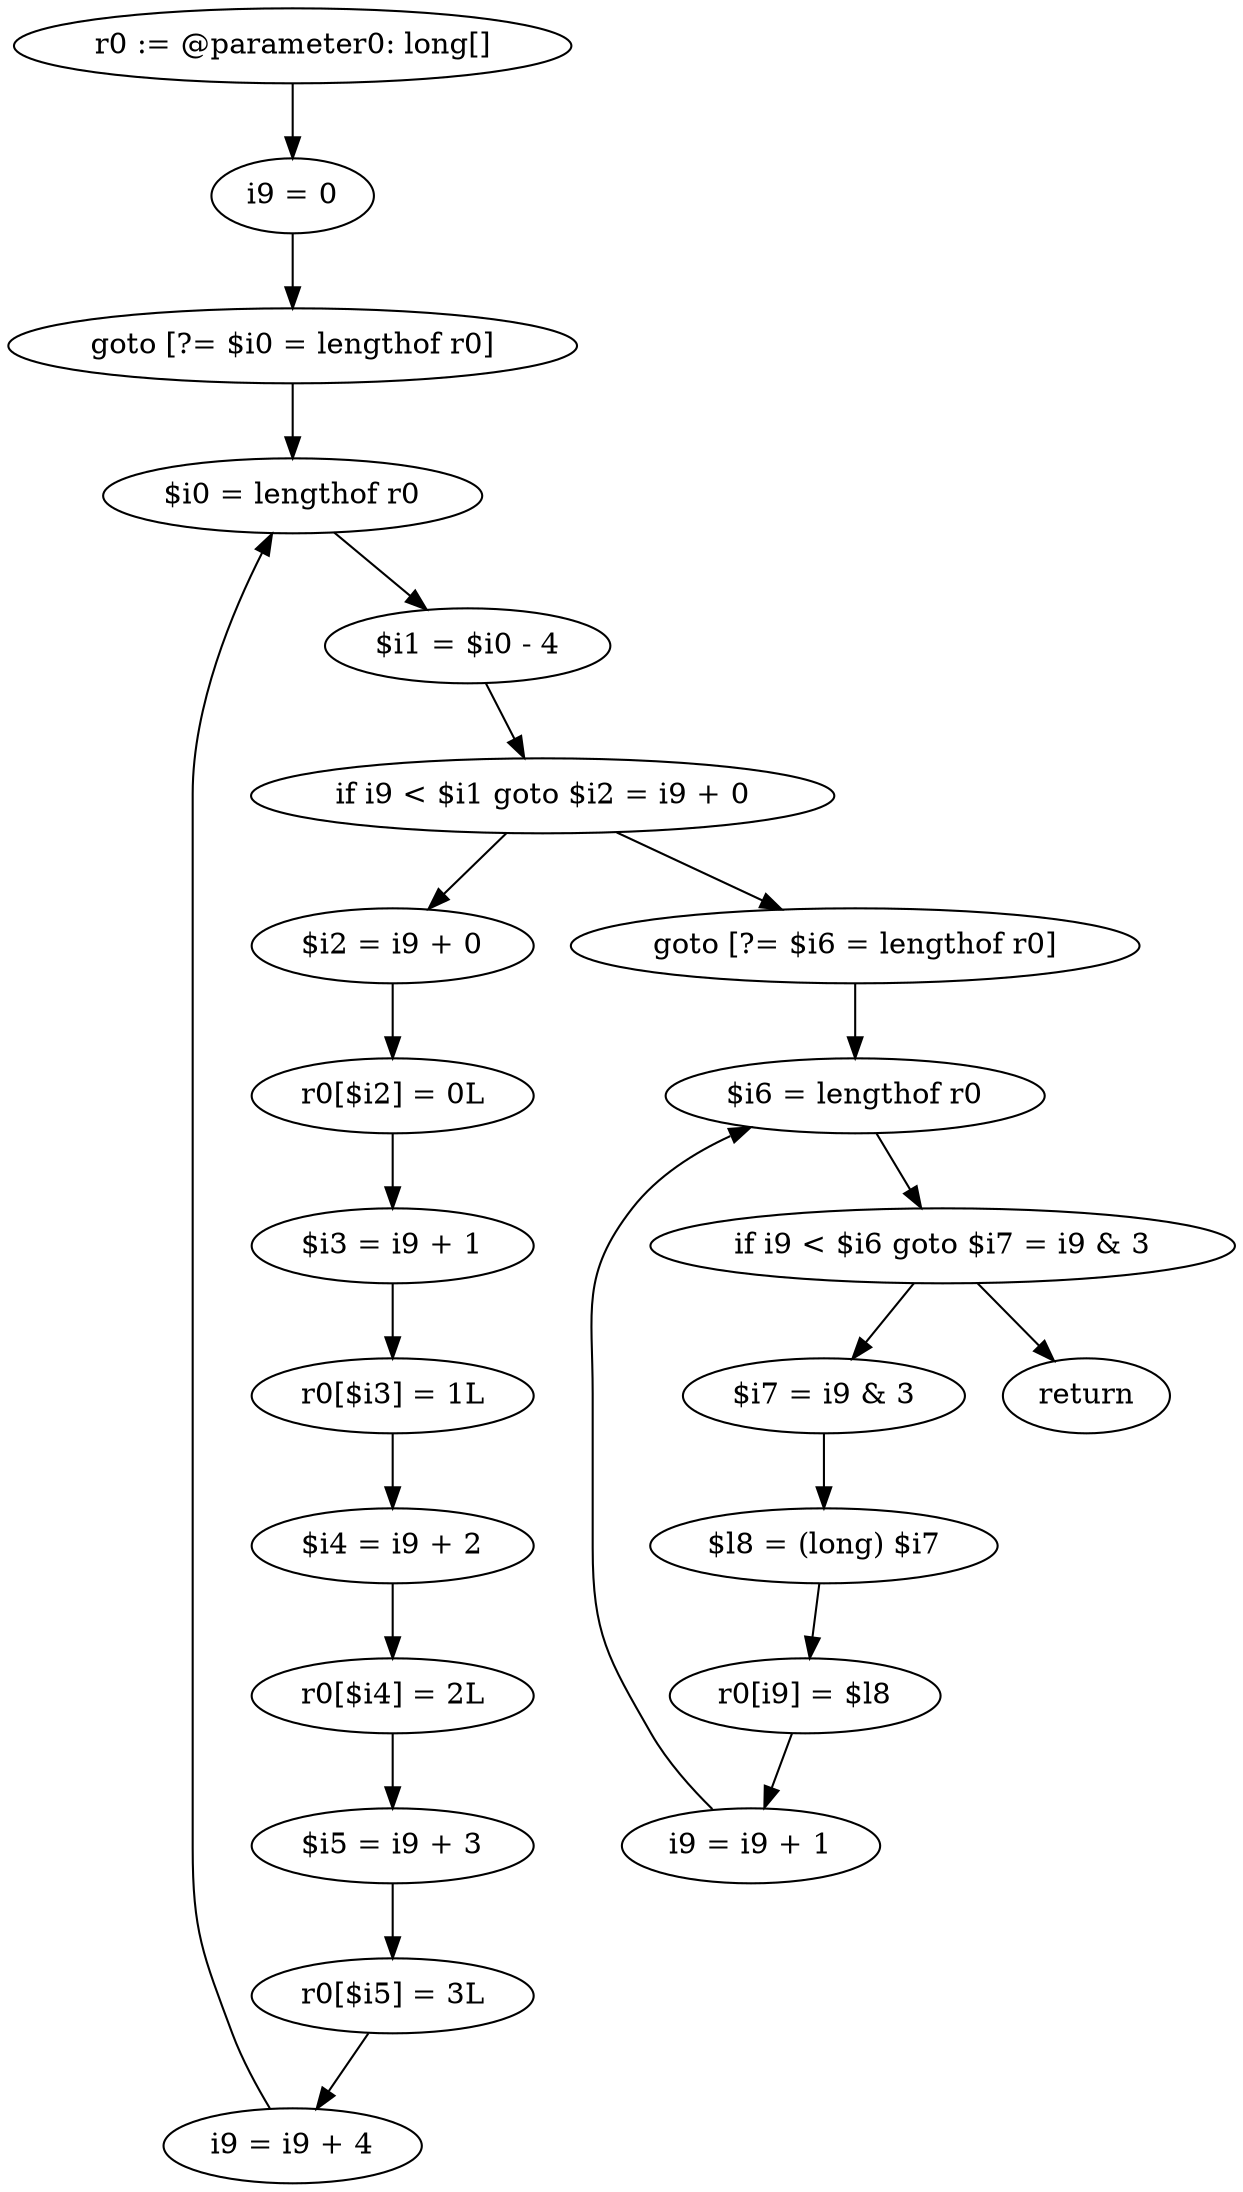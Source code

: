 digraph "unitGraph" {
    "r0 := @parameter0: long[]"
    "i9 = 0"
    "goto [?= $i0 = lengthof r0]"
    "$i2 = i9 + 0"
    "r0[$i2] = 0L"
    "$i3 = i9 + 1"
    "r0[$i3] = 1L"
    "$i4 = i9 + 2"
    "r0[$i4] = 2L"
    "$i5 = i9 + 3"
    "r0[$i5] = 3L"
    "i9 = i9 + 4"
    "$i0 = lengthof r0"
    "$i1 = $i0 - 4"
    "if i9 < $i1 goto $i2 = i9 + 0"
    "goto [?= $i6 = lengthof r0]"
    "$i7 = i9 & 3"
    "$l8 = (long) $i7"
    "r0[i9] = $l8"
    "i9 = i9 + 1"
    "$i6 = lengthof r0"
    "if i9 < $i6 goto $i7 = i9 & 3"
    "return"
    "r0 := @parameter0: long[]"->"i9 = 0";
    "i9 = 0"->"goto [?= $i0 = lengthof r0]";
    "goto [?= $i0 = lengthof r0]"->"$i0 = lengthof r0";
    "$i2 = i9 + 0"->"r0[$i2] = 0L";
    "r0[$i2] = 0L"->"$i3 = i9 + 1";
    "$i3 = i9 + 1"->"r0[$i3] = 1L";
    "r0[$i3] = 1L"->"$i4 = i9 + 2";
    "$i4 = i9 + 2"->"r0[$i4] = 2L";
    "r0[$i4] = 2L"->"$i5 = i9 + 3";
    "$i5 = i9 + 3"->"r0[$i5] = 3L";
    "r0[$i5] = 3L"->"i9 = i9 + 4";
    "i9 = i9 + 4"->"$i0 = lengthof r0";
    "$i0 = lengthof r0"->"$i1 = $i0 - 4";
    "$i1 = $i0 - 4"->"if i9 < $i1 goto $i2 = i9 + 0";
    "if i9 < $i1 goto $i2 = i9 + 0"->"goto [?= $i6 = lengthof r0]";
    "if i9 < $i1 goto $i2 = i9 + 0"->"$i2 = i9 + 0";
    "goto [?= $i6 = lengthof r0]"->"$i6 = lengthof r0";
    "$i7 = i9 & 3"->"$l8 = (long) $i7";
    "$l8 = (long) $i7"->"r0[i9] = $l8";
    "r0[i9] = $l8"->"i9 = i9 + 1";
    "i9 = i9 + 1"->"$i6 = lengthof r0";
    "$i6 = lengthof r0"->"if i9 < $i6 goto $i7 = i9 & 3";
    "if i9 < $i6 goto $i7 = i9 & 3"->"return";
    "if i9 < $i6 goto $i7 = i9 & 3"->"$i7 = i9 & 3";
}
